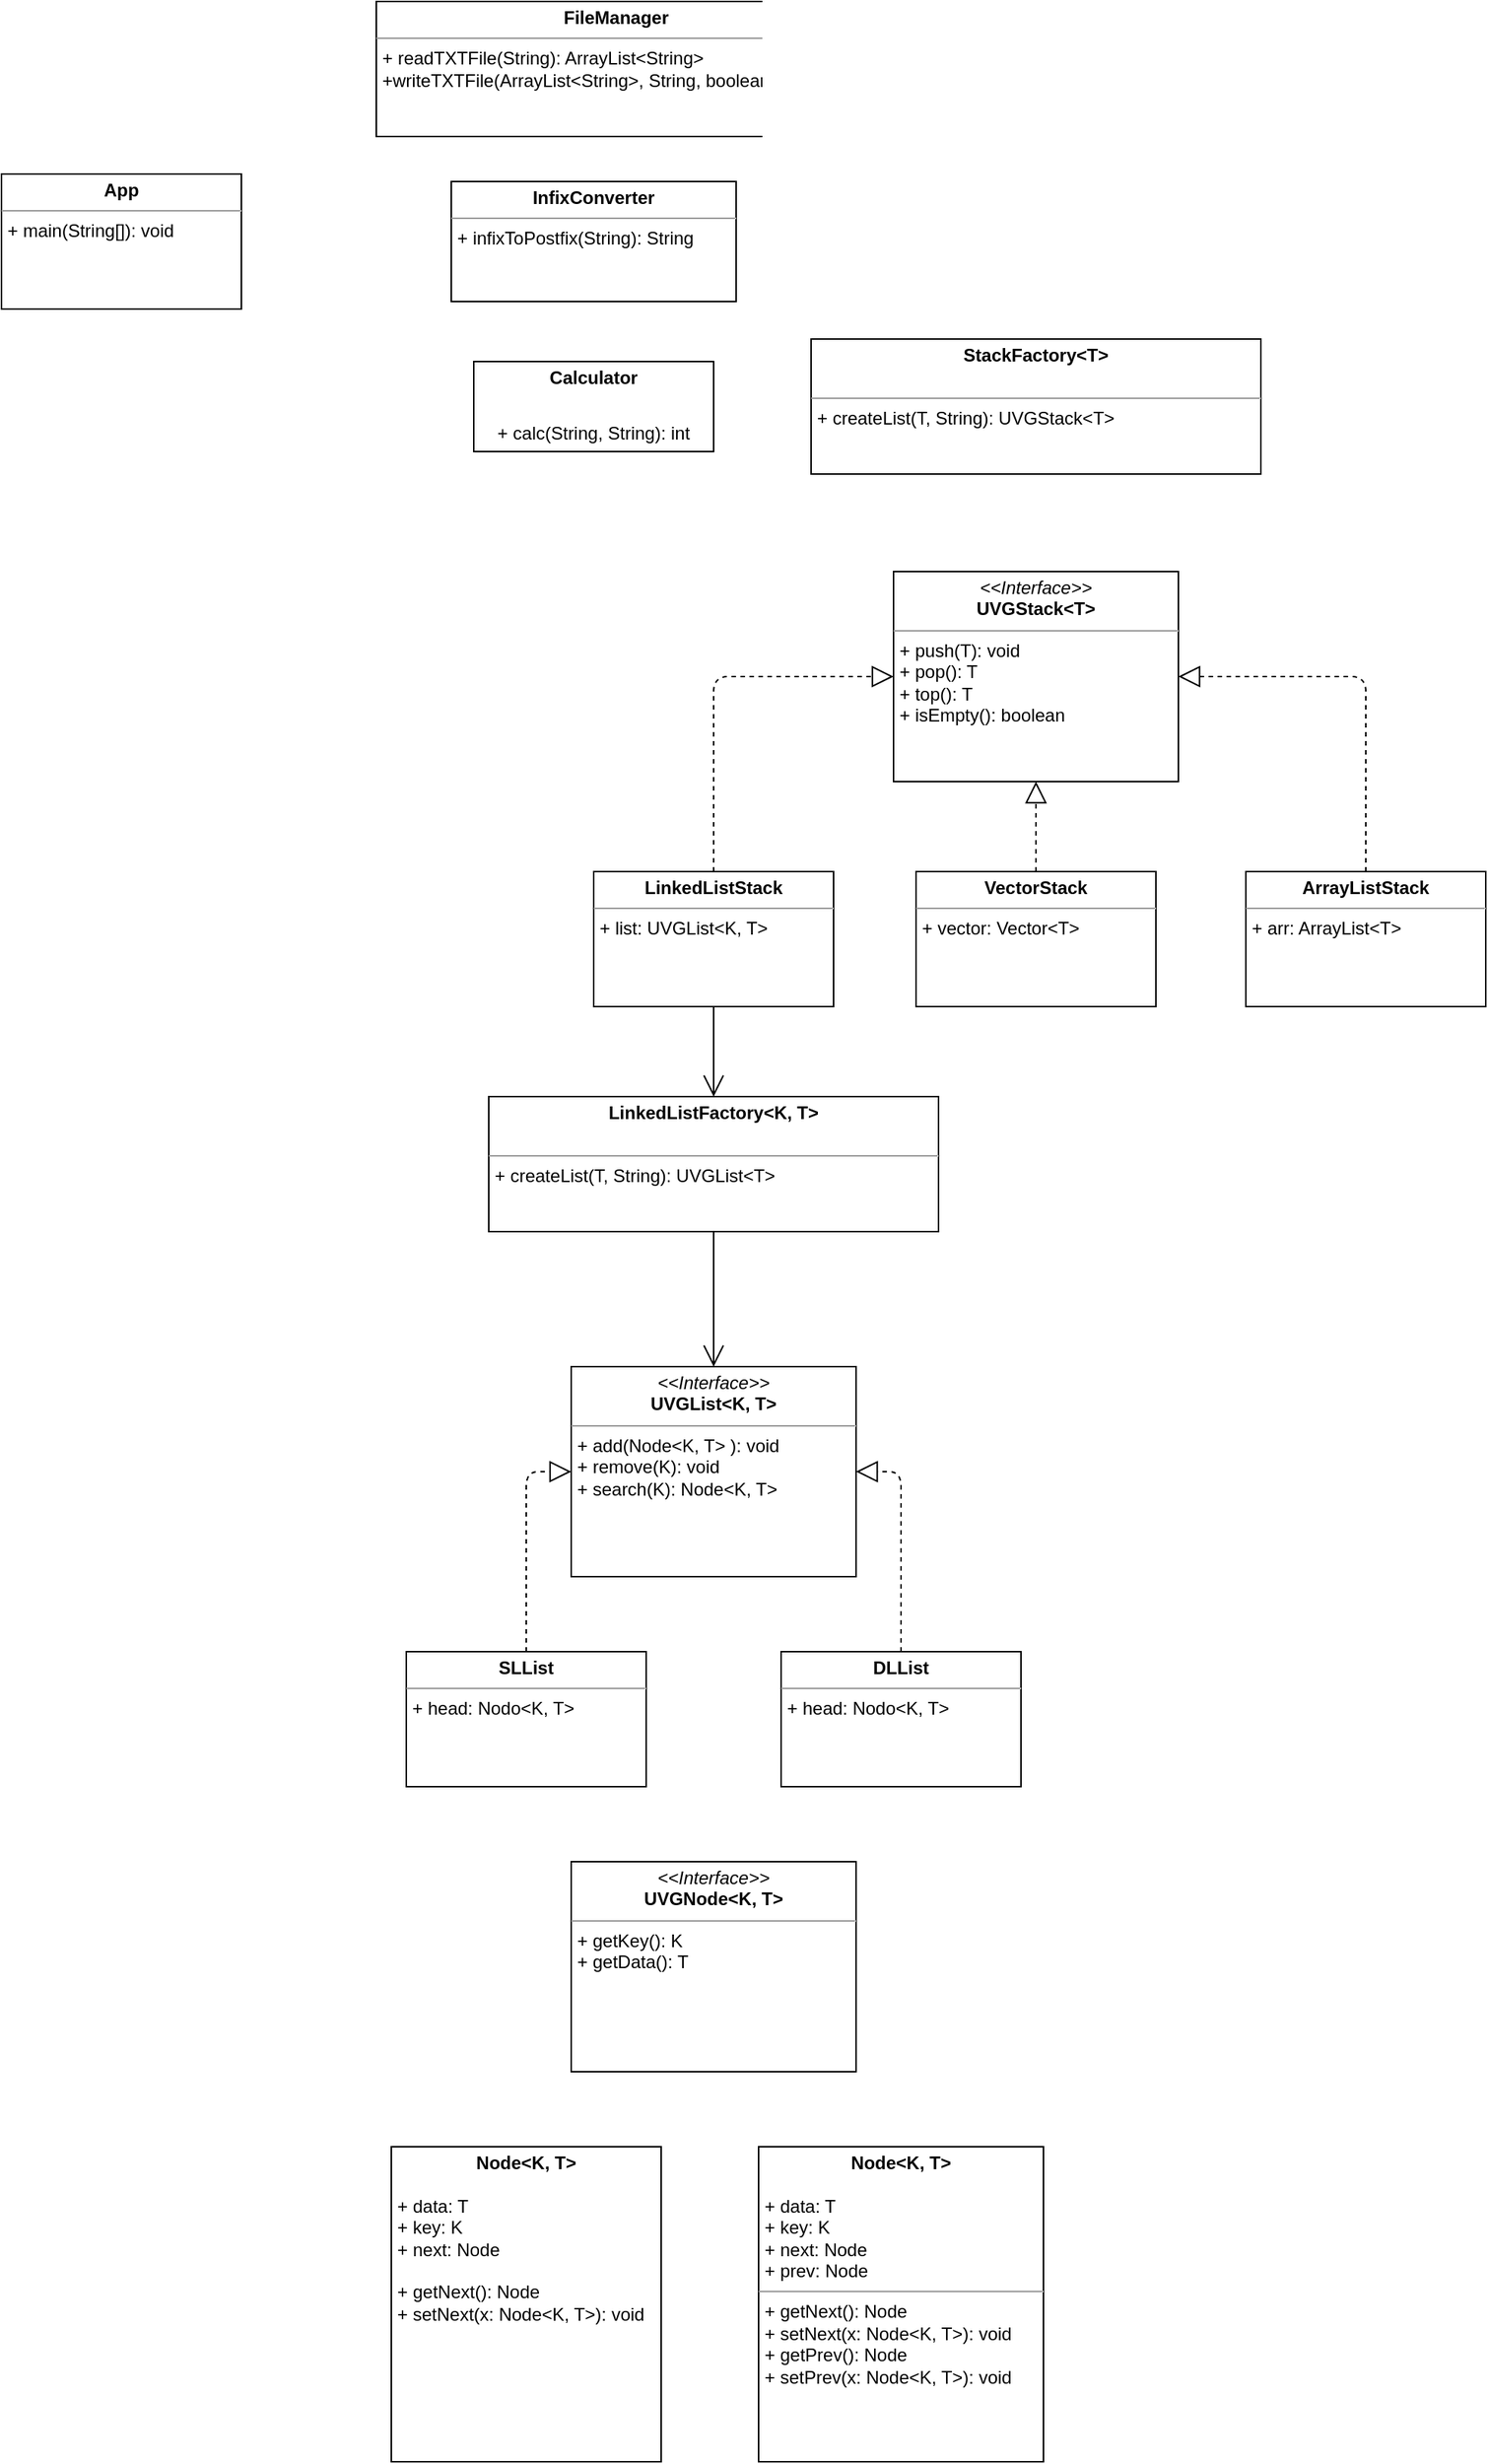 <mxfile>
    <diagram id="AraKdrV8Pg6dsUEGMb9t" name="Page-1">
        <mxGraphModel dx="1468" dy="1383" grid="1" gridSize="10" guides="1" tooltips="1" connect="1" arrows="1" fold="1" page="1" pageScale="1" pageWidth="850" pageHeight="1100" math="0" shadow="0">
            <root>
                <mxCell id="0"/>
                <mxCell id="1" parent="0"/>
                <mxCell id="2" value="&lt;p style=&quot;margin:0px;margin-top:4px;text-align:center;&quot;&gt;&lt;b&gt;Node&amp;lt;K, T&amp;gt;&lt;/b&gt;&lt;/p&gt;&lt;p style=&quot;margin:0px;margin-left:4px;&quot;&gt;&lt;br&gt;&lt;/p&gt;&lt;p style=&quot;margin:0px;margin-left:4px;&quot;&gt;+ data: T&lt;/p&gt;&lt;p style=&quot;margin:0px;margin-left:4px;&quot;&gt;+ key: K&lt;/p&gt;&lt;p style=&quot;margin:0px;margin-left:4px;&quot;&gt;+ next: Node&lt;/p&gt;&lt;p style=&quot;margin:0px;margin-left:4px;&quot;&gt;&lt;br&gt;&lt;/p&gt;&lt;p style=&quot;margin:0px;margin-left:4px;&quot;&gt;+ getNext(): Node&lt;/p&gt;&lt;p style=&quot;margin:0px;margin-left:4px;&quot;&gt;+ setNext(x: Node&amp;lt;K, T&amp;gt;): void&lt;/p&gt;" style="verticalAlign=top;align=left;overflow=fill;fontSize=12;fontFamily=Helvetica;html=1;" parent="1" vertex="1">
                    <mxGeometry x="-370" y="510" width="180" height="210" as="geometry"/>
                </mxCell>
                <mxCell id="4" value="&lt;p style=&quot;margin:0px;margin-top:4px;text-align:center;&quot;&gt;&lt;b&gt;SLList&lt;/b&gt;&lt;/p&gt;&lt;hr size=&quot;1&quot;&gt;&lt;p style=&quot;margin:0px;margin-left:4px;&quot;&gt;+ head: Nodo&amp;lt;K, T&amp;gt;&lt;/p&gt;" style="verticalAlign=top;align=left;overflow=fill;fontSize=12;fontFamily=Helvetica;html=1;" parent="1" vertex="1">
                    <mxGeometry x="-360" y="180" width="160" height="90" as="geometry"/>
                </mxCell>
                <mxCell id="5" value="&lt;p style=&quot;margin:0px;margin-top:4px;text-align:center;&quot;&gt;&lt;b&gt;DLList&lt;/b&gt;&lt;/p&gt;&lt;hr size=&quot;1&quot;&gt;&lt;p style=&quot;margin:0px;margin-left:4px;&quot;&gt;+ head: Nodo&amp;lt;K, T&amp;gt;&lt;/p&gt;" style="verticalAlign=top;align=left;overflow=fill;fontSize=12;fontFamily=Helvetica;html=1;" parent="1" vertex="1">
                    <mxGeometry x="-110" y="180" width="160" height="90" as="geometry"/>
                </mxCell>
                <mxCell id="6" value="&lt;p style=&quot;margin:0px;margin-top:4px;text-align:center;&quot;&gt;&lt;i&gt;&amp;lt;&amp;lt;Interface&amp;gt;&amp;gt;&lt;/i&gt;&lt;br&gt;&lt;b&gt;UVGList&amp;lt;K, T&amp;gt;&lt;/b&gt;&lt;/p&gt;&lt;hr size=&quot;1&quot;&gt;&lt;p style=&quot;margin:0px;margin-left:4px;&quot;&gt;+ add(Node&amp;lt;K, T&amp;gt; ): void&lt;br&gt;+ remove(K): void&lt;/p&gt;&lt;p style=&quot;margin:0px;margin-left:4px;&quot;&gt;+ search(K): Node&amp;lt;K, T&amp;gt;&lt;/p&gt;" style="verticalAlign=top;align=left;overflow=fill;fontSize=12;fontFamily=Helvetica;html=1;" parent="1" vertex="1">
                    <mxGeometry x="-250" y="-10" width="190" height="140" as="geometry"/>
                </mxCell>
                <mxCell id="7" value="&lt;p style=&quot;margin:0px;margin-top:4px;text-align:center;&quot;&gt;&lt;b&gt;Node&amp;lt;K, T&amp;gt;&lt;/b&gt;&lt;/p&gt;&lt;p style=&quot;margin:0px;margin-left:4px;&quot;&gt;&lt;br&gt;&lt;/p&gt;&lt;p style=&quot;margin:0px;margin-left:4px;&quot;&gt;+ data: T&lt;/p&gt;&lt;p style=&quot;margin:0px;margin-left:4px;&quot;&gt;+ key: K&lt;/p&gt;&lt;p style=&quot;margin:0px;margin-left:4px;&quot;&gt;+ next: Node&lt;/p&gt;&lt;p style=&quot;margin:0px;margin-left:4px;&quot;&gt;+ prev: Node&lt;/p&gt;&lt;hr size=&quot;1&quot;&gt;&lt;p style=&quot;margin:0px;margin-left:4px;&quot;&gt;&lt;span style=&quot;background-color: initial;&quot;&gt;+ getNext(): Node&lt;/span&gt;&lt;br&gt;&lt;/p&gt;&lt;p style=&quot;margin:0px;margin-left:4px;&quot;&gt;+ setNext(x: Node&amp;lt;K, T&amp;gt;): void&lt;/p&gt;&lt;p style=&quot;margin: 0px 0px 0px 4px;&quot;&gt;+ getPrev(): Node&lt;/p&gt;&lt;p style=&quot;margin: 0px 0px 0px 4px;&quot;&gt;+ setPrev(x: Node&amp;lt;K, T&amp;gt;): void&lt;/p&gt;" style="verticalAlign=top;align=left;overflow=fill;fontSize=12;fontFamily=Helvetica;html=1;" parent="1" vertex="1">
                    <mxGeometry x="-125" y="510" width="190" height="210" as="geometry"/>
                </mxCell>
                <mxCell id="10" value="&lt;p style=&quot;margin:0px;margin-top:4px;text-align:center;&quot;&gt;&lt;i&gt;&amp;lt;&amp;lt;Interface&amp;gt;&amp;gt;&lt;/i&gt;&lt;br&gt;&lt;b&gt;UVGStack&amp;lt;T&amp;gt;&lt;/b&gt;&lt;/p&gt;&lt;hr size=&quot;1&quot;&gt;&lt;p style=&quot;margin:0px;margin-left:4px;&quot;&gt;+ push(T): void&lt;br&gt;+ pop(): T&lt;/p&gt;&lt;p style=&quot;margin:0px;margin-left:4px;&quot;&gt;+ top(): T&lt;/p&gt;&lt;p style=&quot;margin:0px;margin-left:4px;&quot;&gt;+ isEmpty(): boolean&lt;/p&gt;&lt;p style=&quot;margin:0px;margin-left:4px;&quot;&gt;&lt;br&gt;&lt;/p&gt;" style="verticalAlign=top;align=left;overflow=fill;fontSize=12;fontFamily=Helvetica;html=1;" parent="1" vertex="1">
                    <mxGeometry x="-35" y="-540" width="190" height="140" as="geometry"/>
                </mxCell>
                <mxCell id="11" value="&lt;p style=&quot;margin:0px;margin-top:4px;text-align:center;&quot;&gt;&lt;b&gt;ArrayListStack&lt;/b&gt;&lt;/p&gt;&lt;hr size=&quot;1&quot;&gt;&lt;p style=&quot;margin:0px;margin-left:4px;&quot;&gt;+ arr: ArrayList&amp;lt;T&amp;gt;&lt;/p&gt;" style="verticalAlign=top;align=left;overflow=fill;fontSize=12;fontFamily=Helvetica;html=1;" parent="1" vertex="1">
                    <mxGeometry x="200" y="-340" width="160" height="90" as="geometry"/>
                </mxCell>
                <mxCell id="12" value="&lt;p style=&quot;margin:0px;margin-top:4px;text-align:center;&quot;&gt;&lt;b&gt;VectorStack&lt;/b&gt;&lt;/p&gt;&lt;hr size=&quot;1&quot;&gt;&lt;p style=&quot;margin:0px;margin-left:4px;&quot;&gt;+ vector: Vector&amp;lt;T&amp;gt;&lt;/p&gt;" style="verticalAlign=top;align=left;overflow=fill;fontSize=12;fontFamily=Helvetica;html=1;" parent="1" vertex="1">
                    <mxGeometry x="-20" y="-340" width="160" height="90" as="geometry"/>
                </mxCell>
                <mxCell id="13" value="&lt;p style=&quot;margin:0px;margin-top:4px;text-align:center;&quot;&gt;&lt;b&gt;LinkedListStack&lt;/b&gt;&lt;/p&gt;&lt;hr size=&quot;1&quot;&gt;&lt;p style=&quot;margin:0px;margin-left:4px;&quot;&gt;+ list: UVGList&amp;lt;K, T&amp;gt;&lt;/p&gt;" style="verticalAlign=top;align=left;overflow=fill;fontSize=12;fontFamily=Helvetica;html=1;" parent="1" vertex="1">
                    <mxGeometry x="-235" y="-340" width="160" height="90" as="geometry"/>
                </mxCell>
                <mxCell id="14" value="&lt;p style=&quot;margin:0px;margin-top:4px;text-align:center;&quot;&gt;&lt;b&gt;LinkedListFactory&amp;lt;K, T&amp;gt;&lt;/b&gt;&lt;/p&gt;&lt;p style=&quot;margin:0px;margin-left:4px;&quot;&gt;&lt;br&gt;&lt;/p&gt;&lt;hr size=&quot;1&quot;&gt;&lt;p style=&quot;margin:0px;margin-left:4px;&quot;&gt;+ createList(T, String): UVGList&amp;lt;T&amp;gt;&lt;/p&gt;" style="verticalAlign=top;align=left;overflow=fill;fontSize=12;fontFamily=Helvetica;html=1;" parent="1" vertex="1">
                    <mxGeometry x="-305" y="-190" width="300" height="90" as="geometry"/>
                </mxCell>
                <mxCell id="15" value="&lt;p style=&quot;margin:0px;margin-top:4px;text-align:center;&quot;&gt;&lt;b&gt;StackFactory&amp;lt;T&amp;gt;&lt;/b&gt;&lt;/p&gt;&lt;p style=&quot;margin:0px;margin-left:4px;&quot;&gt;&lt;br&gt;&lt;/p&gt;&lt;hr size=&quot;1&quot;&gt;&lt;p style=&quot;margin:0px;margin-left:4px;&quot;&gt;+ createList(T, String): UVGStack&amp;lt;T&amp;gt;&lt;/p&gt;" style="verticalAlign=top;align=left;overflow=fill;fontSize=12;fontFamily=Helvetica;html=1;" parent="1" vertex="1">
                    <mxGeometry x="-90" y="-695" width="300" height="90" as="geometry"/>
                </mxCell>
                <mxCell id="16" value="&lt;p style=&quot;margin:0px;margin-top:4px;text-align:center;&quot;&gt;&lt;b&gt;App&lt;/b&gt;&lt;/p&gt;&lt;hr size=&quot;1&quot;&gt;&lt;p style=&quot;margin:0px;margin-left:4px;&quot;&gt;+ main(String[]): void&lt;/p&gt;" style="verticalAlign=top;align=left;overflow=fill;fontSize=12;fontFamily=Helvetica;html=1;" parent="1" vertex="1">
                    <mxGeometry x="-630" y="-805" width="160" height="90" as="geometry"/>
                </mxCell>
                <mxCell id="17" value="&lt;p style=&quot;margin:0px;margin-top:4px;text-align:center;&quot;&gt;&lt;b&gt;FileManager&lt;/b&gt;&lt;/p&gt;&lt;hr size=&quot;1&quot;&gt;&lt;p style=&quot;margin:0px;margin-left:4px;&quot;&gt;+ readTXTFile(String): ArrayList&amp;lt;String&amp;gt;&lt;/p&gt;&lt;p style=&quot;margin:0px;margin-left:4px;&quot;&gt;+writeTXTFile(ArrayList&amp;lt;String&amp;gt;, String, boolean): void&lt;/p&gt;" style="verticalAlign=top;align=left;overflow=fill;fontSize=12;fontFamily=Helvetica;html=1;" parent="1" vertex="1">
                    <mxGeometry x="-380" y="-920" width="320" height="90" as="geometry"/>
                </mxCell>
                <mxCell id="18" value="&lt;p style=&quot;margin:0px;margin-top:4px;text-align:center;&quot;&gt;&lt;b&gt;InfixConverter&lt;/b&gt;&lt;/p&gt;&lt;hr size=&quot;1&quot;&gt;&lt;p style=&quot;margin:0px;margin-left:4px;&quot;&gt;+ infixToPostfix(String): String&lt;/p&gt;" style="verticalAlign=top;align=left;overflow=fill;fontSize=12;fontFamily=Helvetica;html=1;" parent="1" vertex="1">
                    <mxGeometry x="-330" y="-800" width="190" height="80" as="geometry"/>
                </mxCell>
                <mxCell id="25" value="&lt;p style=&quot;margin:0px;margin-top:4px;text-align:center;&quot;&gt;&lt;b&gt;Calculator&lt;/b&gt;&lt;/p&gt;&lt;p style=&quot;margin:0px;margin-top:4px;text-align:center;&quot;&gt;&lt;b&gt;&lt;br&gt;&lt;/b&gt;&lt;/p&gt;&lt;p style=&quot;margin:0px;margin-top:4px;text-align:center;&quot;&gt;&lt;span style=&quot;text-align: left;&quot;&gt;+ calc(String, String): int&lt;/span&gt;&lt;b&gt;&lt;br&gt;&lt;/b&gt;&lt;/p&gt;&lt;p style=&quot;margin:0px;margin-left:4px;&quot;&gt;&lt;br&gt;&lt;/p&gt;" style="verticalAlign=top;align=left;overflow=fill;fontSize=12;fontFamily=Helvetica;html=1;" parent="1" vertex="1">
                    <mxGeometry x="-315" y="-680" width="160" height="60" as="geometry"/>
                </mxCell>
                <mxCell id="30" value="" style="endArrow=block;dashed=1;endFill=0;endSize=12;html=1;exitX=0.5;exitY=0;exitDx=0;exitDy=0;entryX=0;entryY=0.5;entryDx=0;entryDy=0;" parent="1" source="4" target="6" edge="1">
                    <mxGeometry width="160" relative="1" as="geometry">
                        <mxPoint x="-300" y="140" as="sourcePoint"/>
                        <mxPoint x="-140" y="140" as="targetPoint"/>
                        <Array as="points">
                            <mxPoint x="-280" y="60"/>
                        </Array>
                    </mxGeometry>
                </mxCell>
                <mxCell id="31" value="" style="endArrow=block;dashed=1;endFill=0;endSize=12;html=1;entryX=1;entryY=0.5;entryDx=0;entryDy=0;" parent="1" target="6" edge="1">
                    <mxGeometry width="160" relative="1" as="geometry">
                        <mxPoint x="-30" y="180" as="sourcePoint"/>
                        <mxPoint x="130" y="180" as="targetPoint"/>
                        <Array as="points">
                            <mxPoint x="-30" y="60"/>
                        </Array>
                    </mxGeometry>
                </mxCell>
                <mxCell id="34" value="" style="endArrow=block;dashed=1;endFill=0;endSize=12;html=1;exitX=0.5;exitY=0;exitDx=0;exitDy=0;entryX=0;entryY=0.5;entryDx=0;entryDy=0;" parent="1" source="13" target="10" edge="1">
                    <mxGeometry width="160" relative="1" as="geometry">
                        <mxPoint x="-140" y="-420" as="sourcePoint"/>
                        <mxPoint x="20" y="-420" as="targetPoint"/>
                        <Array as="points">
                            <mxPoint x="-155" y="-470"/>
                        </Array>
                    </mxGeometry>
                </mxCell>
                <mxCell id="35" value="" style="endArrow=block;dashed=1;endFill=0;endSize=12;html=1;exitX=0.5;exitY=0;exitDx=0;exitDy=0;entryX=1;entryY=0.5;entryDx=0;entryDy=0;" parent="1" source="11" target="10" edge="1">
                    <mxGeometry width="160" relative="1" as="geometry">
                        <mxPoint x="280" y="-350" as="sourcePoint"/>
                        <mxPoint x="180" y="-470" as="targetPoint"/>
                        <Array as="points">
                            <mxPoint x="280" y="-470"/>
                        </Array>
                    </mxGeometry>
                </mxCell>
                <mxCell id="36" value="" style="endArrow=block;dashed=1;endFill=0;endSize=12;html=1;exitX=0.5;exitY=0;exitDx=0;exitDy=0;entryX=0.5;entryY=1;entryDx=0;entryDy=0;" parent="1" source="12" target="10" edge="1">
                    <mxGeometry width="160" relative="1" as="geometry">
                        <mxPoint x="40" y="-360" as="sourcePoint"/>
                        <mxPoint x="200" y="-360" as="targetPoint"/>
                    </mxGeometry>
                </mxCell>
                <mxCell id="43" value="" style="endArrow=open;endFill=1;endSize=12;html=1;exitX=0.5;exitY=1;exitDx=0;exitDy=0;entryX=0.5;entryY=0;entryDx=0;entryDy=0;" parent="1" source="14" target="6" edge="1">
                    <mxGeometry width="160" relative="1" as="geometry">
                        <mxPoint x="-170" y="-50" as="sourcePoint"/>
                        <mxPoint x="-10" y="-50" as="targetPoint"/>
                    </mxGeometry>
                </mxCell>
                <mxCell id="45" value="" style="endArrow=open;endFill=1;endSize=12;html=1;exitX=0.5;exitY=1;exitDx=0;exitDy=0;entryX=0.5;entryY=0;entryDx=0;entryDy=0;" parent="1" source="13" target="14" edge="1">
                    <mxGeometry width="160" relative="1" as="geometry">
                        <mxPoint x="210" y="-170" as="sourcePoint"/>
                        <mxPoint x="370" y="-170" as="targetPoint"/>
                    </mxGeometry>
                </mxCell>
                <mxCell id="47" value="&lt;p style=&quot;margin:0px;margin-top:4px;text-align:center;&quot;&gt;&lt;i&gt;&amp;lt;&amp;lt;Interface&amp;gt;&amp;gt;&lt;/i&gt;&lt;br&gt;&lt;b&gt;UVGNode&amp;lt;K, T&amp;gt;&lt;/b&gt;&lt;/p&gt;&lt;hr size=&quot;1&quot;&gt;&lt;p style=&quot;margin:0px;margin-left:4px;&quot;&gt;+ getKey(): K&lt;br&gt;+ getData(): T&lt;br&gt;&lt;/p&gt;" style="verticalAlign=top;align=left;overflow=fill;fontSize=12;fontFamily=Helvetica;html=1;" vertex="1" parent="1">
                    <mxGeometry x="-250" y="320" width="190" height="140" as="geometry"/>
                </mxCell>
            </root>
        </mxGraphModel>
    </diagram>
</mxfile>